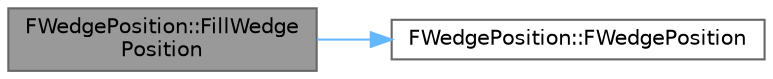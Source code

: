 digraph "FWedgePosition::FillWedgePosition"
{
 // INTERACTIVE_SVG=YES
 // LATEX_PDF_SIZE
  bgcolor="transparent";
  edge [fontname=Helvetica,fontsize=10,labelfontname=Helvetica,labelfontsize=10];
  node [fontname=Helvetica,fontsize=10,shape=box,height=0.2,width=0.4];
  rankdir="LR";
  Node1 [id="Node000001",label="FWedgePosition::FillWedge\lPosition",height=0.2,width=0.4,color="gray40", fillcolor="grey60", style="filled", fontcolor="black",tooltip=" "];
  Node1 -> Node2 [id="edge1_Node000001_Node000002",color="steelblue1",style="solid",tooltip=" "];
  Node2 [id="Node000002",label="FWedgePosition::FWedgePosition",height=0.2,width=0.4,color="grey40", fillcolor="white", style="filled",URL="$d7/de4/structFWedgePosition.html#a8920c2094723ae03b57c36003f03142e",tooltip=" "];
}
